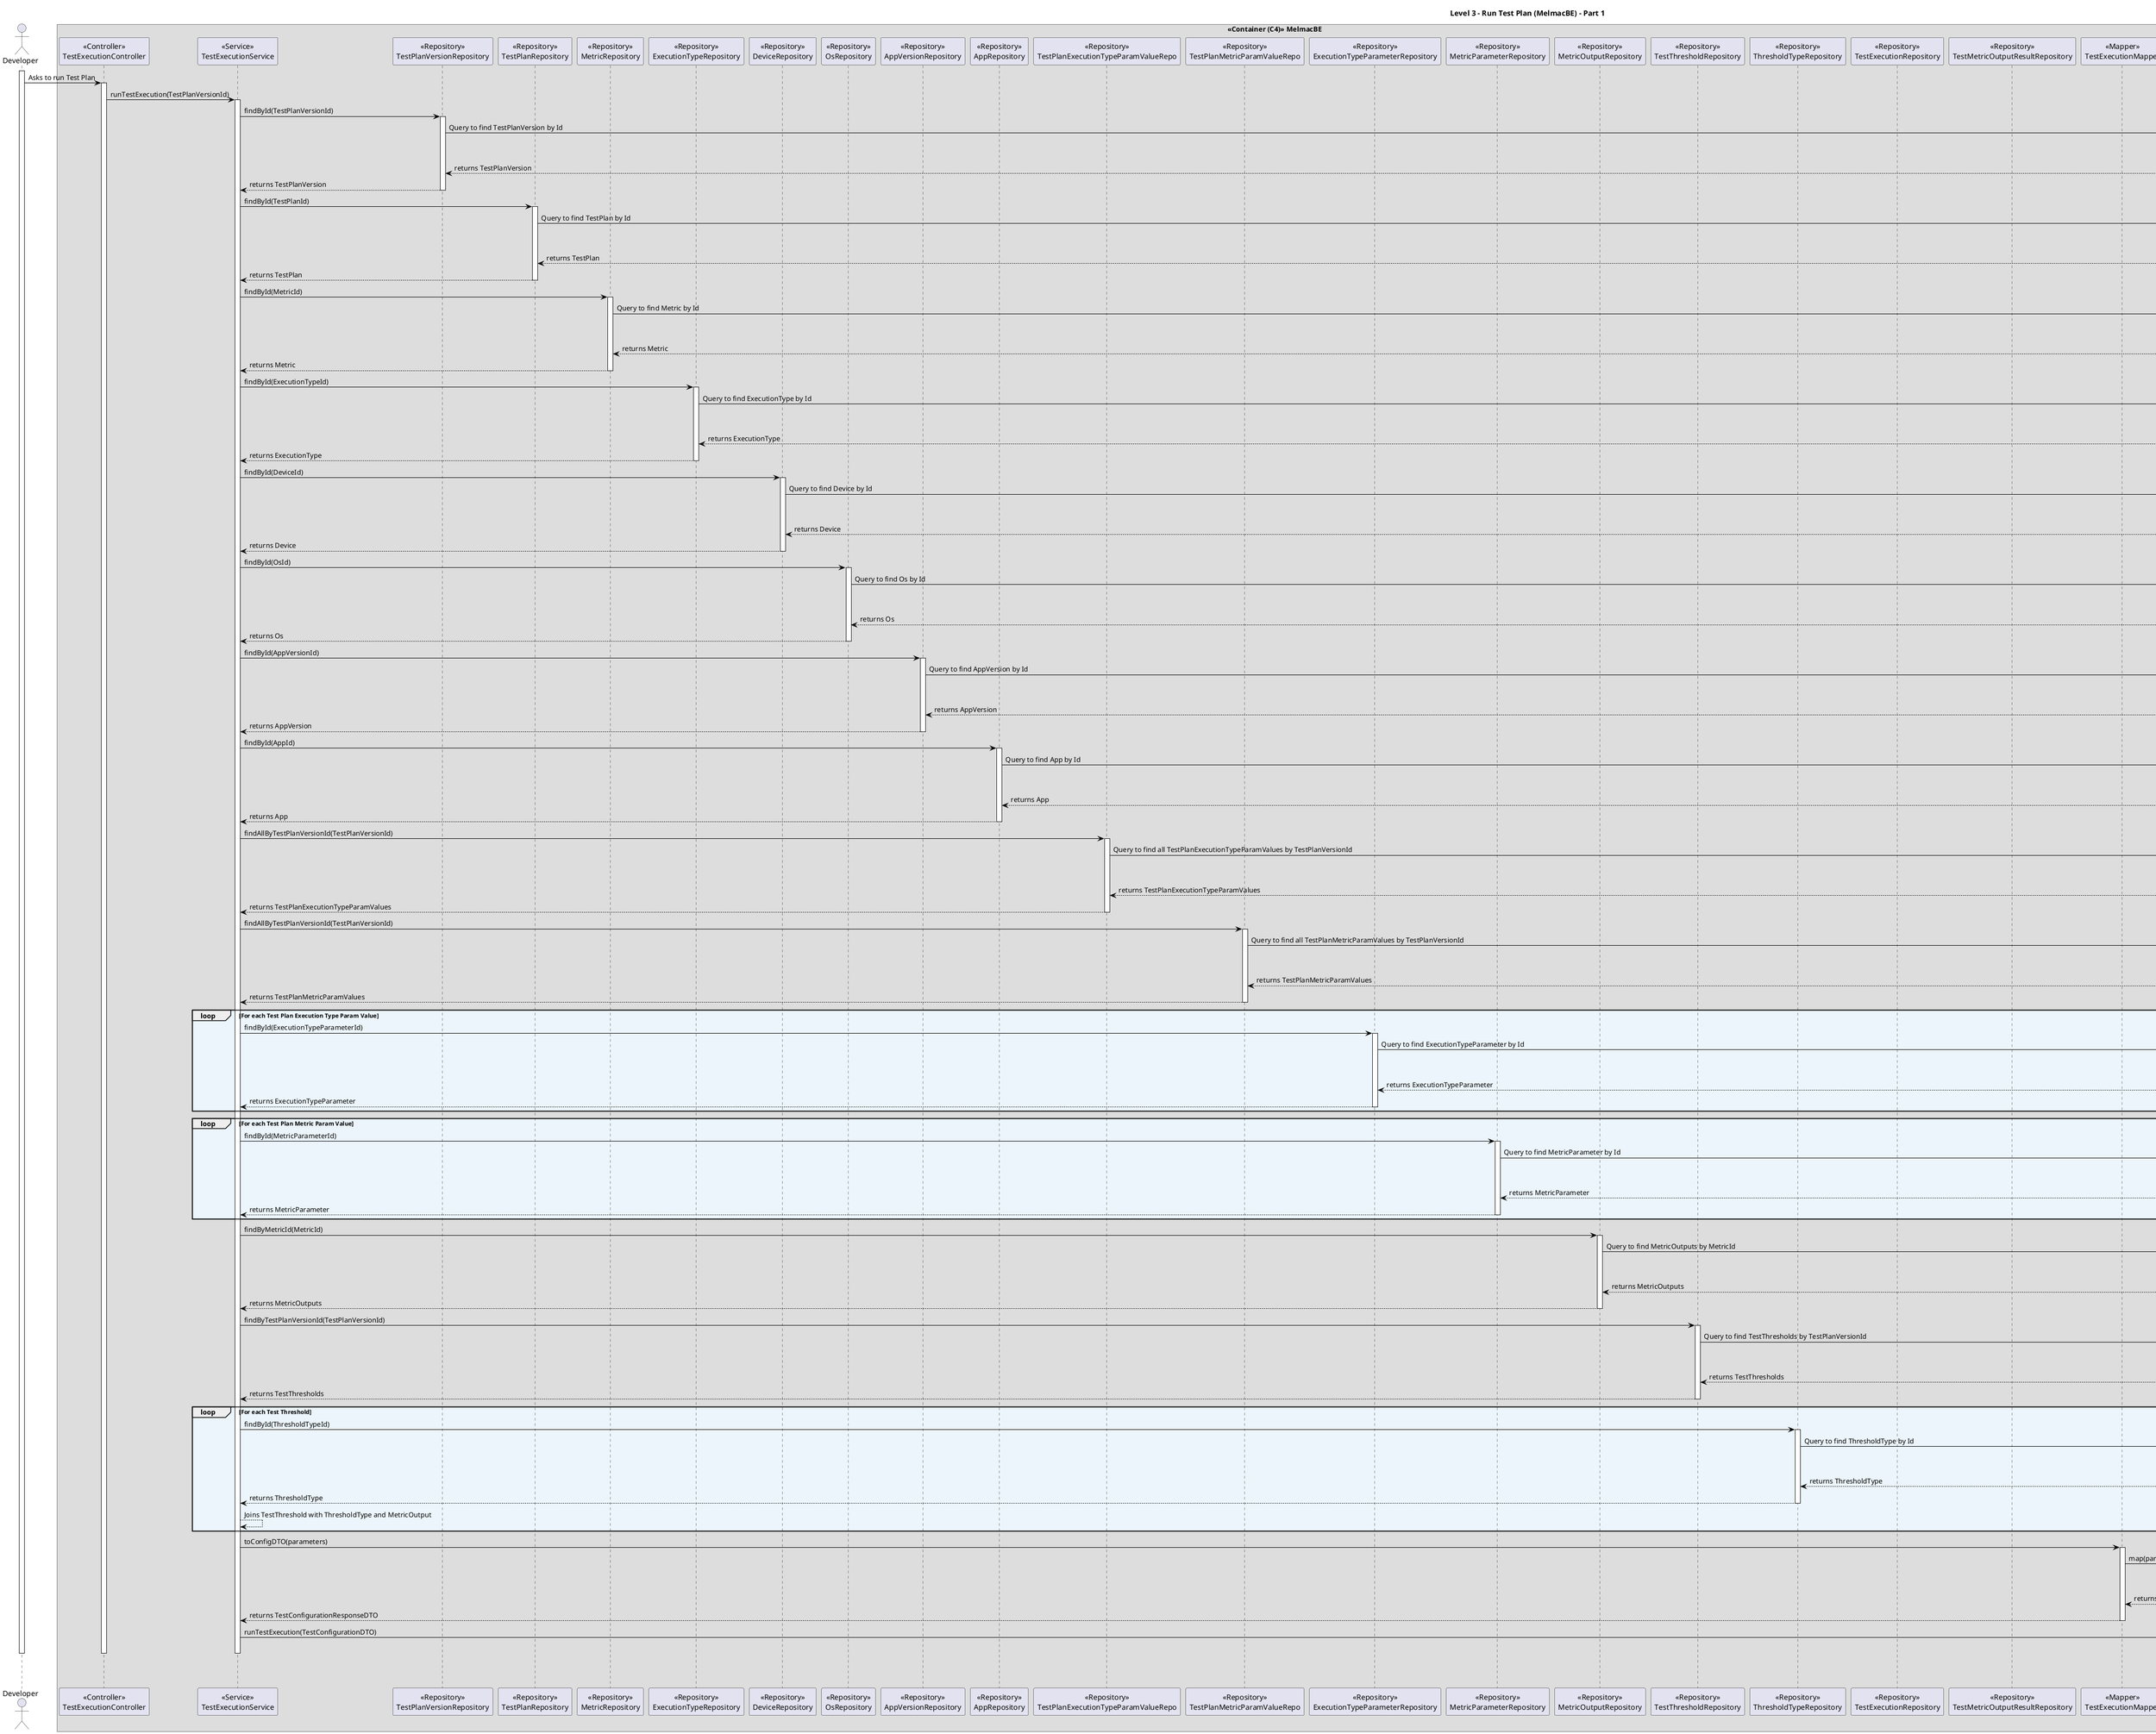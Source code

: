 @startuml L3-PV-UC04-MelmacBE-Part1

title Level 3 - Run Test Plan (MelmacBE) - Part 1

hide empty members

skinparam class {
    BackgroundColor<<valueObject>> #D6EAF8
    BackgroundColor<<root>> #FDEBD0
    BackgroundColor<<service>> #D1F2EB
    BackgroundColor #FEF9E7
    ArrowColor Black
}

skinparam package {
    BackgroundColor #EBF5FB
}

actor Developer as D

box "<<Container (C4)>> MelmacBE"
    participant "<<Controller>>\nTestExecutionController" as Controller
    participant "<<Service>>\nTestExecutionService" as Service
    participant "<<Repository>>\nTestPlanVersionRepository" as TestPlanVersionRepository
    participant "<<Repository>>\nTestPlanRepository" as TestPlanRepository
    participant "<<Repository>>\nMetricRepository" as MetricRepository
    participant "<<Repository>>\nExecutionTypeRepository" as ExecutionTypeRepository
    participant "<<Repository>>\nDeviceRepository" as DeviceRepository
    participant "<<Repository>>\nOsRepository" as OsRepository
    participant "<<Repository>>\nAppVersionRepository" as AppVersionRepository
    participant "<<Repository>>\nAppRepository" as AppRepository
    participant "<<Repository>>\nTestPlanExecutionTypeParamValueRepo" as TestPlanExecutionTypeParamValueRepo
    participant "<<Repository>>\nTestPlanMetricParamValueRepo" as TestPlanMetricParamValueRepo
    participant "<<Repository>>\nExecutionTypeParameterRepository" as ExecutionTypeParameterRepository
    participant "<<Repository>>\nMetricParameterRepository" as MetricParameterRepository
    participant "<<Repository>>\nMetricOutputRepository" as MetricOutputRepository
    participant "<<Repository>>\nTestThresholdRepository" as TestThresholdRepository
    participant "<<Repository>>\nThresholdTypeRepository" as ThresholdTypeRepository
    participant "<<Repository>>\nTestExecutionRepository" as TestExecutionRepository
    participant "<<Repository>>\nTestMetricOutputResultRepository" as TestMetricOutputResultRepository
    participant "<<Mapper>>\nTestExecutionMapper" as TestExecutionMapper
    participant "<<DTO>>\nTestConfigurationDTO" as ResponseDTO
    participant "<<Runner>>\nTestRunner" as TestRunner
end box

participant "<<Container (C4)>>\nDriverRunner" as DriverRunner
participant "<<External>>\nAndroid Device" as AndroidDevice
participant "<<External>>\nAUT (Android)" as AUTA
participant "<<External>>\niOS Device" as iOSDevice
participant "<<External>>\nDatabase" as DB

activate D
D -> Controller: Asks to run Test Plan
activate Controller
Controller -> Service: runTestExecution(TestPlanVersionId)
activate Service
Service -> TestPlanVersionRepository: findById(TestPlanVersionId)
activate TestPlanVersionRepository
TestPlanVersionRepository -> DB: Query to find TestPlanVersion by Id
activate DB
DB --> DB: Finds TestPlanVersion
DB --> TestPlanVersionRepository: returns TestPlanVersion
deactivate DB
TestPlanVersionRepository --> Service: returns TestPlanVersion
deactivate TestPlanVersionRepository
Service -> TestPlanRepository: findById(TestPlanId)
activate TestPlanRepository
TestPlanRepository -> DB: Query to find TestPlan by Id
activate DB
DB --> DB: Finds TestPlan
DB --> TestPlanRepository: returns TestPlan
deactivate DB
TestPlanRepository --> Service: returns TestPlan
deactivate TestPlanRepository
Service -> MetricRepository: findById(MetricId)
activate MetricRepository
MetricRepository -> DB: Query to find Metric by Id
activate DB
DB --> DB: Finds Metric
DB --> MetricRepository: returns Metric
deactivate DB
MetricRepository --> Service: returns Metric
deactivate MetricRepository
Service -> ExecutionTypeRepository: findById(ExecutionTypeId)
activate ExecutionTypeRepository
ExecutionTypeRepository -> DB: Query to find ExecutionType by Id
activate DB
DB --> DB: Finds ExecutionType
DB --> ExecutionTypeRepository: returns ExecutionType
deactivate DB
ExecutionTypeRepository --> Service: returns ExecutionType
deactivate ExecutionTypeRepository
Service -> DeviceRepository: findById(DeviceId)
activate DeviceRepository
DeviceRepository -> DB: Query to find Device by Id
activate DB
DB --> DB: Finds Device
DB --> DeviceRepository: returns Device
deactivate DB
DeviceRepository --> Service: returns Device
deactivate DeviceRepository
Service -> OsRepository: findById(OsId)
activate OsRepository
OsRepository -> DB: Query to find Os by Id
activate DB
DB --> DB: Finds Os
DB --> OsRepository: returns Os
deactivate DB
OsRepository --> Service: returns Os
deactivate OsRepository
Service -> AppVersionRepository: findById(AppVersionId)
activate AppVersionRepository
AppVersionRepository -> DB: Query to find AppVersion by Id
activate DB
DB --> DB: Finds AppVersion
DB --> AppVersionRepository: returns AppVersion
deactivate DB
AppVersionRepository --> Service: returns AppVersion
deactivate AppVersionRepository
Service -> AppRepository: findById(AppId)
activate AppRepository
AppRepository -> DB: Query to find App by Id
activate DB
DB --> DB: Finds App
DB --> AppRepository: returns App
deactivate DB
AppRepository --> Service: returns App
deactivate AppRepository
Service -> TestPlanExecutionTypeParamValueRepo: findAllByTestPlanVersionId(TestPlanVersionId)
activate TestPlanExecutionTypeParamValueRepo
TestPlanExecutionTypeParamValueRepo -> DB: Query to find all TestPlanExecutionTypeParamValues by TestPlanVersionId
activate DB
DB --> DB: Finds all TestPlanExecutionTypeParamValues
DB --> TestPlanExecutionTypeParamValueRepo: returns TestPlanExecutionTypeParamValues
deactivate DB
TestPlanExecutionTypeParamValueRepo --> Service: returns TestPlanExecutionTypeParamValues
deactivate TestPlanExecutionTypeParamValueRepo
Service -> TestPlanMetricParamValueRepo: findAllByTestPlanVersionId(TestPlanVersionId)
activate TestPlanMetricParamValueRepo
TestPlanMetricParamValueRepo -> DB: Query to find all TestPlanMetricParamValues by TestPlanVersionId
activate DB
DB --> DB: Finds all TestPlanMetricParamValues
DB --> TestPlanMetricParamValueRepo: returns TestPlanMetricParamValues
deactivate DB
TestPlanMetricParamValueRepo --> Service: returns TestPlanMetricParamValues
deactivate TestPlanMetricParamValueRepo
loop For each Test Plan Execution Type Param Value
    Service -> ExecutionTypeParameterRepository: findById(ExecutionTypeParameterId)
    activate ExecutionTypeParameterRepository
    ExecutionTypeParameterRepository -> DB: Query to find ExecutionTypeParameter by Id
    activate DB
    DB --> DB: Finds ExecutionTypeParameter
    DB --> ExecutionTypeParameterRepository: returns ExecutionTypeParameter
    deactivate DB
    ExecutionTypeParameterRepository --> Service: returns ExecutionTypeParameter
    deactivate ExecutionTypeParameterRepository
end
loop For each Test Plan Metric Param Value
    Service -> MetricParameterRepository: findById(MetricParameterId)
    activate MetricParameterRepository
    MetricParameterRepository -> DB: Query to find MetricParameter by Id
    activate DB
    DB --> DB: Finds MetricParameter
    DB --> MetricParameterRepository: returns MetricParameter
    deactivate DB
    MetricParameterRepository --> Service: returns MetricParameter
    deactivate MetricParameterRepository
end
Service -> MetricOutputRepository: findByMetricId(MetricId)
activate MetricOutputRepository
MetricOutputRepository -> DB: Query to find MetricOutputs by MetricId
activate DB
DB --> DB: Finds MetricOutputs
DB --> MetricOutputRepository: returns MetricOutputs
deactivate DB
MetricOutputRepository --> Service: returns MetricOutputs
deactivate MetricOutputRepository
Service -> TestThresholdRepository: findByTestPlanVersionId(TestPlanVersionId)
activate TestThresholdRepository
TestThresholdRepository -> DB: Query to find TestThresholds by TestPlanVersionId
activate DB
DB --> DB: Finds TestThresholds
DB --> TestThresholdRepository: returns TestThresholds
deactivate DB
TestThresholdRepository --> Service: returns TestThresholds
deactivate TestThresholdRepository
loop For each Test Threshold
    Service -> ThresholdTypeRepository: findById(ThresholdTypeId)
    activate ThresholdTypeRepository
    ThresholdTypeRepository -> DB: Query to find ThresholdType by Id
    activate DB
    DB --> DB: Finds ThresholdType
    DB --> ThresholdTypeRepository: returns ThresholdType
    deactivate DB
    ThresholdTypeRepository --> Service: returns ThresholdType
    deactivate ThresholdTypeRepository
    Service --> Service: Joins TestThreshold with ThresholdType and MetricOutput
end
Service -> TestExecutionMapper: toConfigDTO(parameters)
activate TestExecutionMapper
TestExecutionMapper -> ResponseDTO: map(parameters)
activate ResponseDTO
ResponseDTO --> ResponseDTO: Validates and initializes TestConfigurationResponseDTO
ResponseDTO --> TestExecutionMapper: returns TestConfigurationResponseDTO
deactivate ResponseDTO
TestExecutionMapper --> Service: returns TestConfigurationResponseDTO
deactivate TestExecutionMapper
Service -> TestRunner: runTestExecution(TestConfigurationDTO)
activate TestRunner
ref over TestRunner
    "See Test Plan Execution Part 2" at [../UC04/L3-PV-UC04-MelmacBE-Part2.puml]
end ref
deactivate TestRunner
deactivate Service
deactivate Controller
deactivate D


@enduml